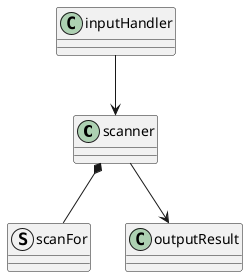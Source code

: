 @startuml classOverview 
'Objects
class scanner 
class inputHandler 
struct scanFor
class outputResult
'class batchHandler 'optional RQ
'class dockerHandler 'optional RQ


'Relations
scanner -->  outputResult
inputHandler --> scanner
scanner *-- scanFor 

@enduml
